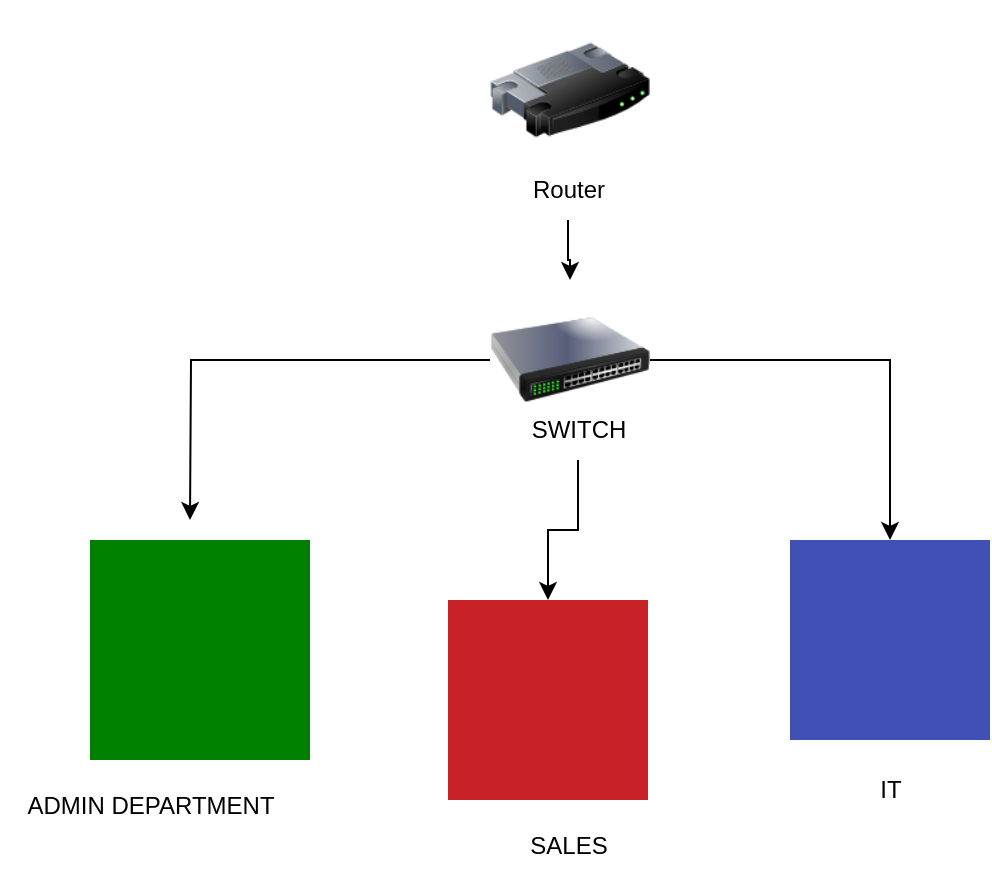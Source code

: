 <mxfile version="25.0.3">
  <diagram name="Page-1" id="zHDUBSMm0I6ZtRSA8oF2">
    <mxGraphModel dx="850" dy="416" grid="1" gridSize="10" guides="1" tooltips="1" connect="1" arrows="1" fold="1" page="1" pageScale="1" pageWidth="827" pageHeight="1169" math="0" shadow="0">
      <root>
        <mxCell id="0" />
        <mxCell id="1" parent="0" />
        <mxCell id="UqfReCvcwtNPIez_ZeTn-1" value="" style="image;html=1;image=img/lib/clip_art/networking/Router_128x128.png" vertex="1" parent="1">
          <mxGeometry x="370" y="60" width="80" height="90" as="geometry" />
        </mxCell>
        <mxCell id="UqfReCvcwtNPIez_ZeTn-9" style="edgeStyle=orthogonalEdgeStyle;rounded=0;orthogonalLoop=1;jettySize=auto;html=1;" edge="1" parent="1" source="UqfReCvcwtNPIez_ZeTn-2" target="UqfReCvcwtNPIez_ZeTn-3">
          <mxGeometry relative="1" as="geometry" />
        </mxCell>
        <mxCell id="UqfReCvcwtNPIez_ZeTn-2" value="Router" style="text;html=1;align=center;verticalAlign=middle;resizable=0;points=[];autosize=1;strokeColor=none;fillColor=none;" vertex="1" parent="1">
          <mxGeometry x="379" y="140" width="60" height="30" as="geometry" />
        </mxCell>
        <mxCell id="UqfReCvcwtNPIez_ZeTn-10" style="edgeStyle=orthogonalEdgeStyle;rounded=0;orthogonalLoop=1;jettySize=auto;html=1;" edge="1" parent="1" source="UqfReCvcwtNPIez_ZeTn-3">
          <mxGeometry relative="1" as="geometry">
            <mxPoint x="220" y="320" as="targetPoint" />
          </mxGeometry>
        </mxCell>
        <mxCell id="UqfReCvcwtNPIez_ZeTn-12" style="edgeStyle=orthogonalEdgeStyle;rounded=0;orthogonalLoop=1;jettySize=auto;html=1;" edge="1" parent="1" source="UqfReCvcwtNPIez_ZeTn-3" target="UqfReCvcwtNPIez_ZeTn-8">
          <mxGeometry relative="1" as="geometry" />
        </mxCell>
        <mxCell id="UqfReCvcwtNPIez_ZeTn-3" value="" style="image;html=1;image=img/lib/clip_art/networking/Switch_128x128.png" vertex="1" parent="1">
          <mxGeometry x="370" y="200" width="80" height="80" as="geometry" />
        </mxCell>
        <mxCell id="UqfReCvcwtNPIez_ZeTn-11" style="edgeStyle=orthogonalEdgeStyle;rounded=0;orthogonalLoop=1;jettySize=auto;html=1;" edge="1" parent="1" source="UqfReCvcwtNPIez_ZeTn-4" target="UqfReCvcwtNPIez_ZeTn-7">
          <mxGeometry relative="1" as="geometry" />
        </mxCell>
        <mxCell id="UqfReCvcwtNPIez_ZeTn-4" value="SWITCH" style="text;html=1;align=center;verticalAlign=middle;resizable=0;points=[];autosize=1;strokeColor=none;fillColor=none;" vertex="1" parent="1">
          <mxGeometry x="379" y="260" width="70" height="30" as="geometry" />
        </mxCell>
        <mxCell id="UqfReCvcwtNPIez_ZeTn-6" value="" style="fillColor=#008000;aspect=fixed;sketch=0;pointerEvents=1;shadow=0;dashed=0;html=1;strokeColor=none;labelPosition=center;verticalLabelPosition=bottom;outlineConnect=0;verticalAlign=top;align=center;shape=mxgraph.openstack.neutron_subnet;" vertex="1" parent="1">
          <mxGeometry x="170" y="330" width="110" height="110" as="geometry" />
        </mxCell>
        <mxCell id="UqfReCvcwtNPIez_ZeTn-7" value="" style="fillColor=#C82128;aspect=fixed;sketch=0;pointerEvents=1;shadow=0;dashed=0;html=1;strokeColor=none;labelPosition=center;verticalLabelPosition=bottom;outlineConnect=0;verticalAlign=top;align=center;shape=mxgraph.openstack.neutron_subnet;" vertex="1" parent="1">
          <mxGeometry x="349" y="360" width="100" height="100" as="geometry" />
        </mxCell>
        <mxCell id="UqfReCvcwtNPIez_ZeTn-8" value="" style="fillColor=#3F51B5;aspect=fixed;sketch=0;pointerEvents=1;shadow=0;dashed=0;html=1;strokeColor=none;labelPosition=center;verticalLabelPosition=bottom;outlineConnect=0;verticalAlign=top;align=center;shape=mxgraph.openstack.neutron_subnet;" vertex="1" parent="1">
          <mxGeometry x="520" y="330" width="100" height="100" as="geometry" />
        </mxCell>
        <mxCell id="UqfReCvcwtNPIez_ZeTn-13" value="ADMIN DEPARTMENT" style="text;html=1;align=center;verticalAlign=middle;resizable=0;points=[];autosize=1;strokeColor=none;fillColor=none;" vertex="1" parent="1">
          <mxGeometry x="125" y="448" width="150" height="30" as="geometry" />
        </mxCell>
        <mxCell id="UqfReCvcwtNPIez_ZeTn-14" value="SALES" style="text;html=1;align=center;verticalAlign=middle;resizable=0;points=[];autosize=1;strokeColor=none;fillColor=none;" vertex="1" parent="1">
          <mxGeometry x="379" y="468" width="60" height="30" as="geometry" />
        </mxCell>
        <mxCell id="UqfReCvcwtNPIez_ZeTn-15" value="IT" style="text;html=1;align=center;verticalAlign=middle;resizable=0;points=[];autosize=1;strokeColor=none;fillColor=none;" vertex="1" parent="1">
          <mxGeometry x="555" y="440" width="30" height="30" as="geometry" />
        </mxCell>
      </root>
    </mxGraphModel>
  </diagram>
</mxfile>

